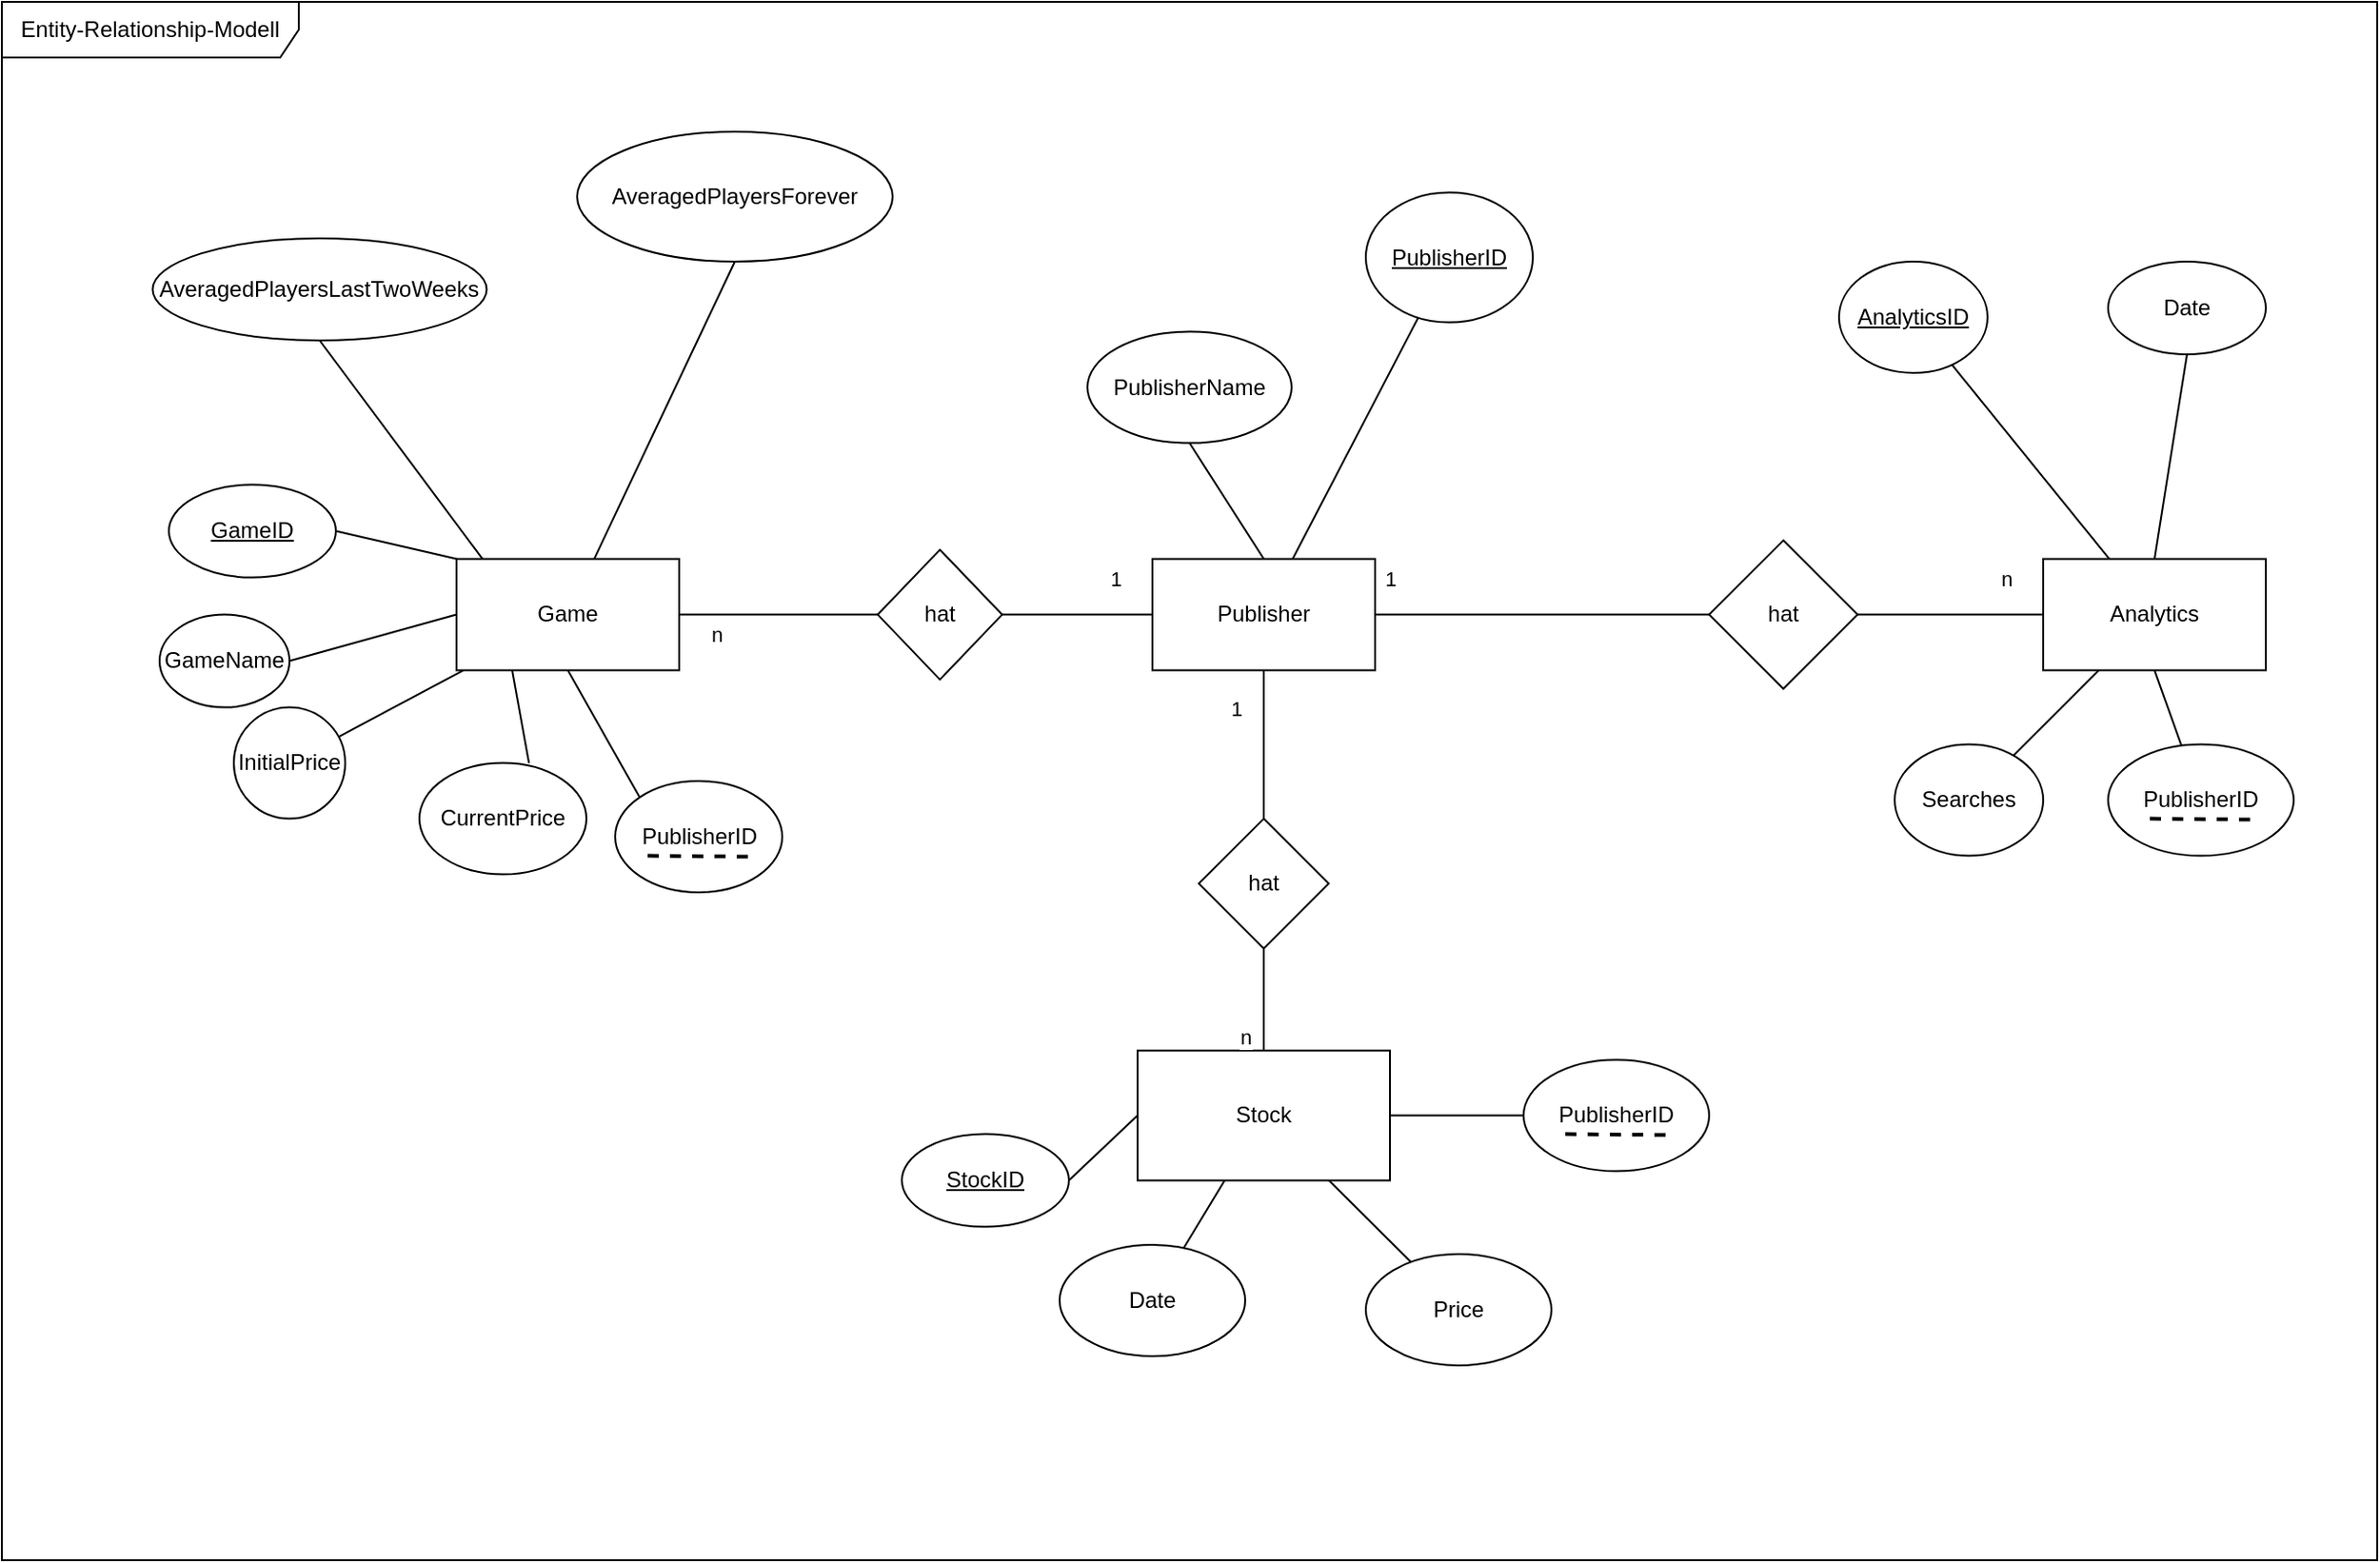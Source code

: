 <mxfile version="26.1.3">
  <diagram name="Page-1" id="uBUSxN6oMUStYOfofS0Z">
    <mxGraphModel dx="4419" dy="2597" grid="1" gridSize="10" guides="1" tooltips="1" connect="1" arrows="1" fold="1" page="1" pageScale="1" pageWidth="827" pageHeight="1169" math="0" shadow="0">
      <root>
        <mxCell id="0" />
        <mxCell id="1" parent="0" />
        <mxCell id="lahSlETp8_09CoaiddEQ-1" value="Entity-Relationship-Modell" style="shape=umlFrame;whiteSpace=wrap;html=1;pointerEvents=0;recursiveResize=0;container=1;collapsible=0;width=160;" parent="1" vertex="1">
          <mxGeometry x="-1460" y="-1004" width="1280" height="840" as="geometry" />
        </mxCell>
        <mxCell id="lahSlETp8_09CoaiddEQ-7" value="Game" style="rounded=0;whiteSpace=wrap;html=1;" parent="lahSlETp8_09CoaiddEQ-1" vertex="1">
          <mxGeometry x="245" y="300.29" width="120" height="60" as="geometry" />
        </mxCell>
        <mxCell id="lahSlETp8_09CoaiddEQ-8" value="&lt;u&gt;GameID&lt;/u&gt;" style="ellipse;whiteSpace=wrap;html=1;" parent="lahSlETp8_09CoaiddEQ-1" vertex="1">
          <mxGeometry x="90" y="260.29" width="90" height="50" as="geometry" />
        </mxCell>
        <mxCell id="lahSlETp8_09CoaiddEQ-9" value="" style="endArrow=none;html=1;rounded=0;exitX=0;exitY=0;exitDx=0;exitDy=0;entryX=1;entryY=0.5;entryDx=0;entryDy=0;" parent="lahSlETp8_09CoaiddEQ-1" source="lahSlETp8_09CoaiddEQ-7" target="lahSlETp8_09CoaiddEQ-8" edge="1">
          <mxGeometry width="50" height="50" relative="1" as="geometry">
            <mxPoint x="375" y="380.29" as="sourcePoint" />
            <mxPoint x="162" y="303.29" as="targetPoint" />
          </mxGeometry>
        </mxCell>
        <mxCell id="lahSlETp8_09CoaiddEQ-10" value="GameName" style="ellipse;whiteSpace=wrap;html=1;" parent="lahSlETp8_09CoaiddEQ-1" vertex="1">
          <mxGeometry x="85" y="330.29" width="70" height="50" as="geometry" />
        </mxCell>
        <mxCell id="lahSlETp8_09CoaiddEQ-12" value="InitialPrice" style="ellipse;whiteSpace=wrap;html=1;aspect=fixed;" parent="lahSlETp8_09CoaiddEQ-1" vertex="1">
          <mxGeometry x="125" y="380.29" width="60" height="60" as="geometry" />
        </mxCell>
        <mxCell id="lahSlETp8_09CoaiddEQ-13" value="PublisherID" style="ellipse;whiteSpace=wrap;html=1;" parent="lahSlETp8_09CoaiddEQ-1" vertex="1">
          <mxGeometry x="330.5" y="420" width="90" height="60" as="geometry" />
        </mxCell>
        <mxCell id="lahSlETp8_09CoaiddEQ-14" value="" style="endArrow=none;html=1;rounded=0;exitX=1;exitY=0.5;exitDx=0;exitDy=0;entryX=0;entryY=0.5;entryDx=0;entryDy=0;" parent="lahSlETp8_09CoaiddEQ-1" source="lahSlETp8_09CoaiddEQ-10" target="lahSlETp8_09CoaiddEQ-7" edge="1">
          <mxGeometry width="50" height="50" relative="1" as="geometry">
            <mxPoint x="375" y="380.29" as="sourcePoint" />
            <mxPoint x="425" y="330.29" as="targetPoint" />
          </mxGeometry>
        </mxCell>
        <mxCell id="lahSlETp8_09CoaiddEQ-15" value="" style="endArrow=none;html=1;rounded=0;" parent="lahSlETp8_09CoaiddEQ-1" source="lahSlETp8_09CoaiddEQ-12" target="lahSlETp8_09CoaiddEQ-7" edge="1">
          <mxGeometry width="50" height="50" relative="1" as="geometry">
            <mxPoint x="375" y="380.29" as="sourcePoint" />
            <mxPoint x="425" y="330.29" as="targetPoint" />
          </mxGeometry>
        </mxCell>
        <mxCell id="lahSlETp8_09CoaiddEQ-16" value="" style="endArrow=none;html=1;rounded=0;exitX=0.5;exitY=1;exitDx=0;exitDy=0;entryX=0;entryY=0;entryDx=0;entryDy=0;" parent="lahSlETp8_09CoaiddEQ-1" source="lahSlETp8_09CoaiddEQ-7" target="lahSlETp8_09CoaiddEQ-13" edge="1">
          <mxGeometry width="50" height="50" relative="1" as="geometry">
            <mxPoint x="375" y="380.29" as="sourcePoint" />
            <mxPoint x="425" y="330.29" as="targetPoint" />
          </mxGeometry>
        </mxCell>
        <mxCell id="lahSlETp8_09CoaiddEQ-18" value="AveragedPlayersForever" style="ellipse;whiteSpace=wrap;html=1;" parent="lahSlETp8_09CoaiddEQ-1" vertex="1">
          <mxGeometry x="310" y="70" width="170" height="70" as="geometry" />
        </mxCell>
        <mxCell id="lahSlETp8_09CoaiddEQ-19" value="AveragedPlayersLastTwoWeeks" style="ellipse;whiteSpace=wrap;html=1;" parent="lahSlETp8_09CoaiddEQ-1" vertex="1">
          <mxGeometry x="81.25" y="127.5" width="180" height="55" as="geometry" />
        </mxCell>
        <mxCell id="lahSlETp8_09CoaiddEQ-21" value="" style="endArrow=none;html=1;rounded=0;entryX=0.5;entryY=1;entryDx=0;entryDy=0;" parent="lahSlETp8_09CoaiddEQ-1" source="lahSlETp8_09CoaiddEQ-7" target="lahSlETp8_09CoaiddEQ-18" edge="1">
          <mxGeometry width="50" height="50" relative="1" as="geometry">
            <mxPoint x="375" y="460.29" as="sourcePoint" />
            <mxPoint x="400.543" y="232.285" as="targetPoint" />
          </mxGeometry>
        </mxCell>
        <mxCell id="lahSlETp8_09CoaiddEQ-25" value="Publisher" style="rounded=0;whiteSpace=wrap;html=1;" parent="lahSlETp8_09CoaiddEQ-1" vertex="1">
          <mxGeometry x="620" y="300.29" width="120" height="60" as="geometry" />
        </mxCell>
        <mxCell id="lahSlETp8_09CoaiddEQ-29" value="hat" style="rhombus;whiteSpace=wrap;html=1;" parent="lahSlETp8_09CoaiddEQ-1" vertex="1">
          <mxGeometry x="472" y="295.29" width="67" height="70" as="geometry" />
        </mxCell>
        <mxCell id="lahSlETp8_09CoaiddEQ-30" value="" style="endArrow=none;html=1;rounded=0;entryX=0;entryY=0.5;entryDx=0;entryDy=0;exitX=1;exitY=0.5;exitDx=0;exitDy=0;" parent="lahSlETp8_09CoaiddEQ-1" source="lahSlETp8_09CoaiddEQ-7" target="lahSlETp8_09CoaiddEQ-29" edge="1">
          <mxGeometry width="50" height="50" relative="1" as="geometry">
            <mxPoint x="375" y="490.29" as="sourcePoint" />
            <mxPoint x="425" y="440.29" as="targetPoint" />
          </mxGeometry>
        </mxCell>
        <mxCell id="lahSlETp8_09CoaiddEQ-35" value="n" style="edgeLabel;html=1;align=center;verticalAlign=middle;resizable=0;points=[];" parent="lahSlETp8_09CoaiddEQ-30" vertex="1" connectable="0">
          <mxGeometry x="-0.028" y="-4" relative="1" as="geometry">
            <mxPoint x="-32" y="6" as="offset" />
          </mxGeometry>
        </mxCell>
        <mxCell id="lahSlETp8_09CoaiddEQ-28" value="" style="endArrow=none;html=1;rounded=0;entryX=0;entryY=0.5;entryDx=0;entryDy=0;exitX=1;exitY=0.5;exitDx=0;exitDy=0;" parent="lahSlETp8_09CoaiddEQ-1" source="lahSlETp8_09CoaiddEQ-29" target="lahSlETp8_09CoaiddEQ-25" edge="1">
          <mxGeometry width="50" height="50" relative="1" as="geometry">
            <mxPoint x="575" y="325.29" as="sourcePoint" />
            <mxPoint x="425" y="440.29" as="targetPoint" />
          </mxGeometry>
        </mxCell>
        <mxCell id="lahSlETp8_09CoaiddEQ-36" value="1" style="edgeLabel;html=1;align=center;verticalAlign=middle;resizable=0;points=[];" parent="lahSlETp8_09CoaiddEQ-28" vertex="1" connectable="0">
          <mxGeometry x="-0.019" relative="1" as="geometry">
            <mxPoint x="21" y="-20" as="offset" />
          </mxGeometry>
        </mxCell>
        <mxCell id="lahSlETp8_09CoaiddEQ-47" value="&lt;u&gt;PublisherID&lt;/u&gt;" style="ellipse;whiteSpace=wrap;html=1;" parent="lahSlETp8_09CoaiddEQ-1" vertex="1">
          <mxGeometry x="735" y="102.79" width="90" height="70" as="geometry" />
        </mxCell>
        <mxCell id="lahSlETp8_09CoaiddEQ-48" value="" style="endArrow=none;html=1;rounded=0;" parent="lahSlETp8_09CoaiddEQ-1" source="lahSlETp8_09CoaiddEQ-47" target="lahSlETp8_09CoaiddEQ-25" edge="1">
          <mxGeometry width="50" height="50" relative="1" as="geometry">
            <mxPoint x="385" y="490.29" as="sourcePoint" />
            <mxPoint x="435" y="440.29" as="targetPoint" />
          </mxGeometry>
        </mxCell>
        <mxCell id="lahSlETp8_09CoaiddEQ-51" value="Stock" style="rounded=0;whiteSpace=wrap;html=1;" parent="lahSlETp8_09CoaiddEQ-1" vertex="1">
          <mxGeometry x="612" y="565.29" width="136" height="70" as="geometry" />
        </mxCell>
        <mxCell id="lahSlETp8_09CoaiddEQ-52" value="Date" style="ellipse;whiteSpace=wrap;html=1;" parent="lahSlETp8_09CoaiddEQ-1" vertex="1">
          <mxGeometry x="570" y="670" width="100" height="60" as="geometry" />
        </mxCell>
        <mxCell id="lahSlETp8_09CoaiddEQ-53" value="Price" style="ellipse;whiteSpace=wrap;html=1;" parent="lahSlETp8_09CoaiddEQ-1" vertex="1">
          <mxGeometry x="735" y="675" width="100" height="60" as="geometry" />
        </mxCell>
        <mxCell id="lahSlETp8_09CoaiddEQ-54" value="" style="endArrow=none;html=1;rounded=0;" parent="lahSlETp8_09CoaiddEQ-1" source="lahSlETp8_09CoaiddEQ-52" target="lahSlETp8_09CoaiddEQ-51" edge="1">
          <mxGeometry width="50" height="50" relative="1" as="geometry">
            <mxPoint x="385" y="490.29" as="sourcePoint" />
            <mxPoint x="435" y="440.29" as="targetPoint" />
          </mxGeometry>
        </mxCell>
        <mxCell id="lahSlETp8_09CoaiddEQ-55" value="" style="endArrow=none;html=1;rounded=0;" parent="lahSlETp8_09CoaiddEQ-1" source="lahSlETp8_09CoaiddEQ-53" target="lahSlETp8_09CoaiddEQ-51" edge="1">
          <mxGeometry width="50" height="50" relative="1" as="geometry">
            <mxPoint x="445" y="590.29" as="sourcePoint" />
            <mxPoint x="495" y="540.29" as="targetPoint" />
          </mxGeometry>
        </mxCell>
        <mxCell id="lahSlETp8_09CoaiddEQ-56" value="hat" style="rhombus;whiteSpace=wrap;html=1;" parent="lahSlETp8_09CoaiddEQ-1" vertex="1">
          <mxGeometry x="645" y="440.29" width="70" height="70" as="geometry" />
        </mxCell>
        <mxCell id="lahSlETp8_09CoaiddEQ-58" value="" style="endArrow=none;html=1;rounded=0;" parent="lahSlETp8_09CoaiddEQ-1" source="lahSlETp8_09CoaiddEQ-56" target="lahSlETp8_09CoaiddEQ-25" edge="1">
          <mxGeometry width="50" height="50" relative="1" as="geometry">
            <mxPoint x="545" y="460.29" as="sourcePoint" />
            <mxPoint x="595" y="410.29" as="targetPoint" />
          </mxGeometry>
        </mxCell>
        <mxCell id="lahSlETp8_09CoaiddEQ-65" value="1" style="edgeLabel;html=1;align=center;verticalAlign=middle;resizable=0;points=[];" parent="lahSlETp8_09CoaiddEQ-58" vertex="1" connectable="0">
          <mxGeometry x="0.375" relative="1" as="geometry">
            <mxPoint x="-15" y="-5" as="offset" />
          </mxGeometry>
        </mxCell>
        <mxCell id="lahSlETp8_09CoaiddEQ-61" value="" style="endArrow=none;html=1;rounded=0;" parent="lahSlETp8_09CoaiddEQ-1" source="lahSlETp8_09CoaiddEQ-51" target="lahSlETp8_09CoaiddEQ-56" edge="1">
          <mxGeometry width="50" height="50" relative="1" as="geometry">
            <mxPoint x="545" y="540.29" as="sourcePoint" />
            <mxPoint x="595" y="490.29" as="targetPoint" />
          </mxGeometry>
        </mxCell>
        <mxCell id="lahSlETp8_09CoaiddEQ-66" value="n" style="edgeLabel;html=1;align=center;verticalAlign=middle;resizable=0;points=[];" parent="lahSlETp8_09CoaiddEQ-61" vertex="1" connectable="0">
          <mxGeometry y="1" relative="1" as="geometry">
            <mxPoint x="-9" y="20" as="offset" />
          </mxGeometry>
        </mxCell>
        <mxCell id="zqXVHbRq821zLASPMQsd-1" value="Analytics" style="rounded=0;whiteSpace=wrap;html=1;" parent="lahSlETp8_09CoaiddEQ-1" vertex="1">
          <mxGeometry x="1100" y="300.29" width="120" height="60" as="geometry" />
        </mxCell>
        <mxCell id="zqXVHbRq821zLASPMQsd-2" value="Date" style="ellipse;whiteSpace=wrap;html=1;" parent="lahSlETp8_09CoaiddEQ-1" vertex="1">
          <mxGeometry x="1135" y="140.0" width="85" height="50" as="geometry" />
        </mxCell>
        <mxCell id="zqXVHbRq821zLASPMQsd-3" value="&lt;u&gt;AnalyticsID&lt;/u&gt;" style="ellipse;whiteSpace=wrap;html=1;" parent="lahSlETp8_09CoaiddEQ-1" vertex="1">
          <mxGeometry x="990" y="140.0" width="80" height="60" as="geometry" />
        </mxCell>
        <mxCell id="zqXVHbRq821zLASPMQsd-4" value="Searches" style="ellipse;whiteSpace=wrap;html=1;" parent="lahSlETp8_09CoaiddEQ-1" vertex="1">
          <mxGeometry x="1020" y="400.29" width="80" height="60" as="geometry" />
        </mxCell>
        <mxCell id="zqXVHbRq821zLASPMQsd-6" value="" style="endArrow=none;html=1;rounded=0;" parent="lahSlETp8_09CoaiddEQ-1" source="zqXVHbRq821zLASPMQsd-1" target="zqXVHbRq821zLASPMQsd-3" edge="1">
          <mxGeometry width="50" height="50" relative="1" as="geometry">
            <mxPoint x="445" y="490.29" as="sourcePoint" />
            <mxPoint x="495" y="440.29" as="targetPoint" />
          </mxGeometry>
        </mxCell>
        <mxCell id="zqXVHbRq821zLASPMQsd-8" value="" style="endArrow=none;html=1;rounded=0;" parent="lahSlETp8_09CoaiddEQ-1" source="zqXVHbRq821zLASPMQsd-1" target="zqXVHbRq821zLASPMQsd-4" edge="1">
          <mxGeometry width="50" height="50" relative="1" as="geometry">
            <mxPoint x="445" y="490.29" as="sourcePoint" />
            <mxPoint x="495" y="440.29" as="targetPoint" />
          </mxGeometry>
        </mxCell>
        <mxCell id="zqXVHbRq821zLASPMQsd-14" value="hat" style="rhombus;whiteSpace=wrap;html=1;" parent="lahSlETp8_09CoaiddEQ-1" vertex="1">
          <mxGeometry x="920" y="290.29" width="80" height="80" as="geometry" />
        </mxCell>
        <mxCell id="zqXVHbRq821zLASPMQsd-15" value="" style="endArrow=none;html=1;rounded=0;entryX=1;entryY=0.5;entryDx=0;entryDy=0;exitX=0;exitY=0.5;exitDx=0;exitDy=0;" parent="lahSlETp8_09CoaiddEQ-1" source="zqXVHbRq821zLASPMQsd-1" target="zqXVHbRq821zLASPMQsd-14" edge="1">
          <mxGeometry width="50" height="50" relative="1" as="geometry">
            <mxPoint x="445" y="490.29" as="sourcePoint" />
            <mxPoint x="495" y="440.29" as="targetPoint" />
          </mxGeometry>
        </mxCell>
        <mxCell id="zqXVHbRq821zLASPMQsd-18" value="n" style="edgeLabel;html=1;align=center;verticalAlign=middle;resizable=0;points=[];" parent="zqXVHbRq821zLASPMQsd-15" vertex="1" connectable="0">
          <mxGeometry x="-0.223" y="1" relative="1" as="geometry">
            <mxPoint x="19" y="-21" as="offset" />
          </mxGeometry>
        </mxCell>
        <mxCell id="zqXVHbRq821zLASPMQsd-16" value="" style="endArrow=none;html=1;rounded=0;entryX=1;entryY=0.5;entryDx=0;entryDy=0;exitX=0;exitY=0.5;exitDx=0;exitDy=0;" parent="lahSlETp8_09CoaiddEQ-1" source="zqXVHbRq821zLASPMQsd-14" target="lahSlETp8_09CoaiddEQ-25" edge="1">
          <mxGeometry width="50" height="50" relative="1" as="geometry">
            <mxPoint x="445" y="490.29" as="sourcePoint" />
            <mxPoint x="495" y="440.29" as="targetPoint" />
          </mxGeometry>
        </mxCell>
        <mxCell id="zqXVHbRq821zLASPMQsd-17" value="1" style="edgeLabel;html=1;align=center;verticalAlign=middle;resizable=0;points=[];" parent="zqXVHbRq821zLASPMQsd-16" vertex="1" connectable="0">
          <mxGeometry x="0.094" y="1" relative="1" as="geometry">
            <mxPoint x="-74" y="-21" as="offset" />
          </mxGeometry>
        </mxCell>
        <mxCell id="lGDkHediVVNqKcErw-fj-1" value="&lt;u&gt;StockID&lt;/u&gt;" style="ellipse;whiteSpace=wrap;html=1;" parent="lahSlETp8_09CoaiddEQ-1" vertex="1">
          <mxGeometry x="485" y="610.29" width="90" height="50" as="geometry" />
        </mxCell>
        <mxCell id="lGDkHediVVNqKcErw-fj-2" value="" style="endArrow=none;html=1;rounded=0;entryX=0;entryY=0.5;entryDx=0;entryDy=0;exitX=1;exitY=0.5;exitDx=0;exitDy=0;" parent="lahSlETp8_09CoaiddEQ-1" source="lGDkHediVVNqKcErw-fj-1" target="lahSlETp8_09CoaiddEQ-51" edge="1">
          <mxGeometry width="50" height="50" relative="1" as="geometry">
            <mxPoint x="465" y="680.29" as="sourcePoint" />
            <mxPoint x="515" y="630.29" as="targetPoint" />
          </mxGeometry>
        </mxCell>
        <mxCell id="lGDkHediVVNqKcErw-fj-3" value="PublisherName" style="ellipse;whiteSpace=wrap;html=1;" parent="lahSlETp8_09CoaiddEQ-1" vertex="1">
          <mxGeometry x="585" y="177.79" width="110" height="60" as="geometry" />
        </mxCell>
        <mxCell id="lGDkHediVVNqKcErw-fj-4" value="" style="endArrow=none;html=1;rounded=0;entryX=0.5;entryY=1;entryDx=0;entryDy=0;exitX=0.5;exitY=0;exitDx=0;exitDy=0;" parent="lahSlETp8_09CoaiddEQ-1" source="lahSlETp8_09CoaiddEQ-25" target="lGDkHediVVNqKcErw-fj-3" edge="1">
          <mxGeometry width="50" height="50" relative="1" as="geometry">
            <mxPoint x="575" y="310.29" as="sourcePoint" />
            <mxPoint x="625" y="260.29" as="targetPoint" />
          </mxGeometry>
        </mxCell>
        <mxCell id="NkCsGPs8Dw9YRRJV2HkN-1" value="" style="endArrow=none;html=1;rounded=0;entryX=0.117;entryY=0;entryDx=0;entryDy=0;exitX=0.5;exitY=1;exitDx=0;exitDy=0;entryPerimeter=0;" parent="lahSlETp8_09CoaiddEQ-1" source="lahSlETp8_09CoaiddEQ-19" target="lahSlETp8_09CoaiddEQ-7" edge="1">
          <mxGeometry width="50" height="50" relative="1" as="geometry">
            <mxPoint x="229.221" y="227.056" as="sourcePoint" />
            <mxPoint x="185" y="470.29" as="targetPoint" />
          </mxGeometry>
        </mxCell>
        <mxCell id="NkCsGPs8Dw9YRRJV2HkN-17" value="PublisherID" style="ellipse;whiteSpace=wrap;html=1;" parent="lahSlETp8_09CoaiddEQ-1" vertex="1">
          <mxGeometry x="1135" y="400.29" width="100" height="60" as="geometry" />
        </mxCell>
        <mxCell id="NkCsGPs8Dw9YRRJV2HkN-18" value="" style="endArrow=none;html=1;rounded=0;dashed=1;strokeWidth=2;" parent="lahSlETp8_09CoaiddEQ-1" edge="1">
          <mxGeometry relative="1" as="geometry">
            <mxPoint x="1157.5" y="440.29" as="sourcePoint" />
            <mxPoint x="1212.5" y="440.79" as="targetPoint" />
          </mxGeometry>
        </mxCell>
        <mxCell id="NkCsGPs8Dw9YRRJV2HkN-19" value="" style="resizable=0;html=1;whiteSpace=wrap;align=right;verticalAlign=bottom;" parent="NkCsGPs8Dw9YRRJV2HkN-18" connectable="0" vertex="1">
          <mxGeometry x="1" relative="1" as="geometry" />
        </mxCell>
        <mxCell id="NkCsGPs8Dw9YRRJV2HkN-20" value="" style="endArrow=none;html=1;rounded=0;entryX=0.5;entryY=1;entryDx=0;entryDy=0;" parent="lahSlETp8_09CoaiddEQ-1" source="NkCsGPs8Dw9YRRJV2HkN-17" target="zqXVHbRq821zLASPMQsd-1" edge="1">
          <mxGeometry width="50" height="50" relative="1" as="geometry">
            <mxPoint x="77" y="765.29" as="sourcePoint" />
            <mxPoint x="415" y="680.29" as="targetPoint" />
          </mxGeometry>
        </mxCell>
        <mxCell id="NkCsGPs8Dw9YRRJV2HkN-23" value="PublisherID" style="ellipse;whiteSpace=wrap;html=1;" parent="lahSlETp8_09CoaiddEQ-1" vertex="1">
          <mxGeometry x="820" y="570.29" width="100" height="60" as="geometry" />
        </mxCell>
        <mxCell id="NkCsGPs8Dw9YRRJV2HkN-24" value="" style="endArrow=none;html=1;rounded=0;dashed=1;strokeWidth=2;" parent="lahSlETp8_09CoaiddEQ-1" edge="1">
          <mxGeometry relative="1" as="geometry">
            <mxPoint x="842.5" y="610.29" as="sourcePoint" />
            <mxPoint x="897.5" y="610.79" as="targetPoint" />
          </mxGeometry>
        </mxCell>
        <mxCell id="NkCsGPs8Dw9YRRJV2HkN-25" value="" style="resizable=0;html=1;whiteSpace=wrap;align=right;verticalAlign=bottom;" parent="NkCsGPs8Dw9YRRJV2HkN-24" connectable="0" vertex="1">
          <mxGeometry x="1" relative="1" as="geometry" />
        </mxCell>
        <mxCell id="NkCsGPs8Dw9YRRJV2HkN-26" value="" style="endArrow=none;html=1;rounded=0;entryX=1;entryY=0.5;entryDx=0;entryDy=0;exitX=0;exitY=0.5;exitDx=0;exitDy=0;" parent="lahSlETp8_09CoaiddEQ-1" source="NkCsGPs8Dw9YRRJV2HkN-23" target="lahSlETp8_09CoaiddEQ-51" edge="1">
          <mxGeometry width="50" height="50" relative="1" as="geometry">
            <mxPoint x="467" y="475.29" as="sourcePoint" />
            <mxPoint x="805" y="390.29" as="targetPoint" />
          </mxGeometry>
        </mxCell>
        <mxCell id="NkCsGPs8Dw9YRRJV2HkN-44" value="" style="resizable=0;html=1;whiteSpace=wrap;align=right;verticalAlign=bottom;" parent="lahSlETp8_09CoaiddEQ-1" connectable="0" vertex="1">
          <mxGeometry x="261.248" y="60.21" as="geometry" />
        </mxCell>
        <mxCell id="WRIicrvjXU7Xxov9WxAA-1" value="" style="endArrow=none;html=1;rounded=0;entryX=0.5;entryY=1;entryDx=0;entryDy=0;exitX=0.5;exitY=0;exitDx=0;exitDy=0;" edge="1" parent="lahSlETp8_09CoaiddEQ-1" source="zqXVHbRq821zLASPMQsd-1" target="zqXVHbRq821zLASPMQsd-2">
          <mxGeometry width="50" height="50" relative="1" as="geometry">
            <mxPoint x="640" y="510" as="sourcePoint" />
            <mxPoint x="690" y="460" as="targetPoint" />
          </mxGeometry>
        </mxCell>
        <mxCell id="WRIicrvjXU7Xxov9WxAA-4" value="" style="endArrow=none;html=1;rounded=0;dashed=1;strokeWidth=2;" edge="1" parent="lahSlETp8_09CoaiddEQ-1">
          <mxGeometry relative="1" as="geometry">
            <mxPoint x="348" y="460.29" as="sourcePoint" />
            <mxPoint x="403" y="460.79" as="targetPoint" />
          </mxGeometry>
        </mxCell>
        <mxCell id="WRIicrvjXU7Xxov9WxAA-5" value="" style="resizable=0;html=1;whiteSpace=wrap;align=right;verticalAlign=bottom;" connectable="0" vertex="1" parent="WRIicrvjXU7Xxov9WxAA-4">
          <mxGeometry x="1" relative="1" as="geometry" />
        </mxCell>
        <mxCell id="WRIicrvjXU7Xxov9WxAA-2" value="CurrentPrice" style="ellipse;whiteSpace=wrap;html=1;" vertex="1" parent="1">
          <mxGeometry x="-1235" y="-593.71" width="90" height="60" as="geometry" />
        </mxCell>
        <mxCell id="WRIicrvjXU7Xxov9WxAA-3" value="" style="endArrow=none;html=1;rounded=0;exitX=0.25;exitY=1;exitDx=0;exitDy=0;entryX=0.656;entryY=0;entryDx=0;entryDy=0;entryPerimeter=0;" edge="1" parent="1" target="WRIicrvjXU7Xxov9WxAA-2" source="lahSlETp8_09CoaiddEQ-7">
          <mxGeometry width="50" height="50" relative="1" as="geometry">
            <mxPoint x="-1145" y="-634" as="sourcePoint" />
            <mxPoint x="-1025" y="-663.71" as="targetPoint" />
          </mxGeometry>
        </mxCell>
      </root>
    </mxGraphModel>
  </diagram>
</mxfile>
